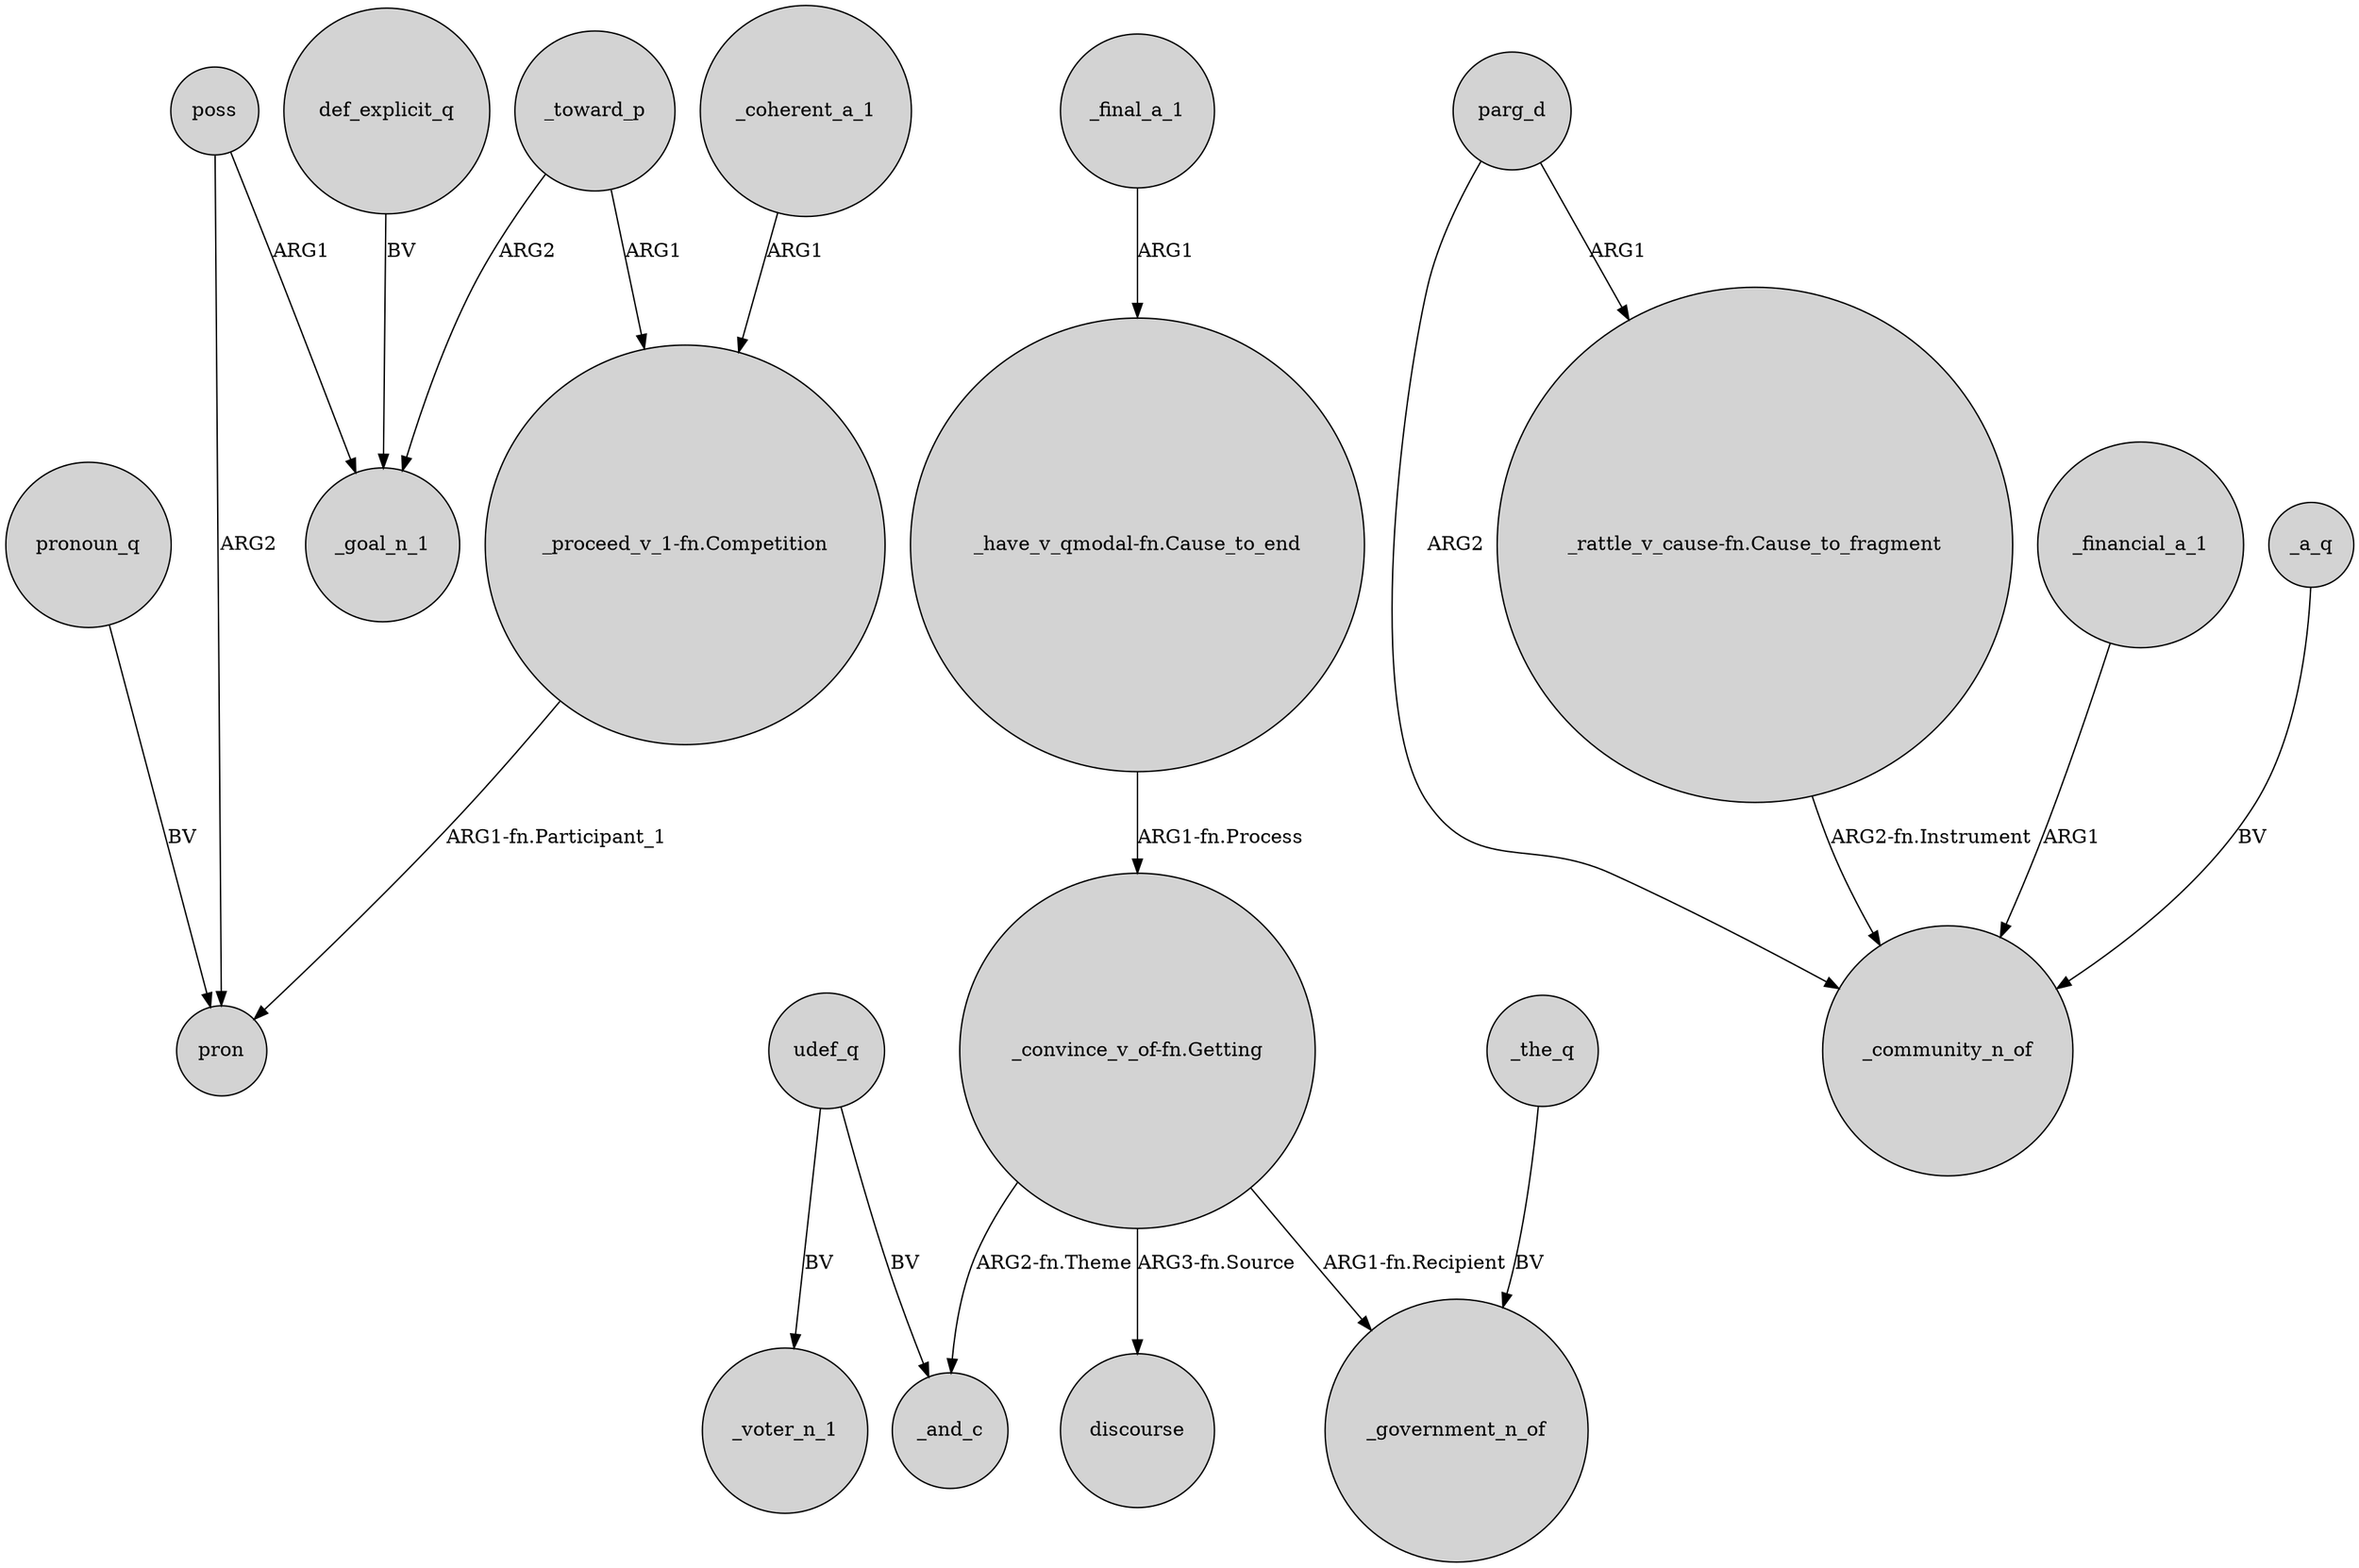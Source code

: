 digraph {
	node [shape=circle style=filled]
	"_proceed_v_1-fn.Competition" -> pron [label="ARG1-fn.Participant_1"]
	"_have_v_qmodal-fn.Cause_to_end" -> "_convince_v_of-fn.Getting" [label="ARG1-fn.Process"]
	parg_d -> _community_n_of [label=ARG2]
	_coherent_a_1 -> "_proceed_v_1-fn.Competition" [label=ARG1]
	udef_q -> _voter_n_1 [label=BV]
	_financial_a_1 -> _community_n_of [label=ARG1]
	udef_q -> _and_c [label=BV]
	def_explicit_q -> _goal_n_1 [label=BV]
	_a_q -> _community_n_of [label=BV]
	"_rattle_v_cause-fn.Cause_to_fragment" -> _community_n_of [label="ARG2-fn.Instrument"]
	pronoun_q -> pron [label=BV]
	parg_d -> "_rattle_v_cause-fn.Cause_to_fragment" [label=ARG1]
	_final_a_1 -> "_have_v_qmodal-fn.Cause_to_end" [label=ARG1]
	poss -> pron [label=ARG2]
	_toward_p -> "_proceed_v_1-fn.Competition" [label=ARG1]
	poss -> _goal_n_1 [label=ARG1]
	_toward_p -> _goal_n_1 [label=ARG2]
	_the_q -> _government_n_of [label=BV]
	"_convince_v_of-fn.Getting" -> discourse [label="ARG3-fn.Source"]
	"_convince_v_of-fn.Getting" -> _and_c [label="ARG2-fn.Theme"]
	"_convince_v_of-fn.Getting" -> _government_n_of [label="ARG1-fn.Recipient"]
}
